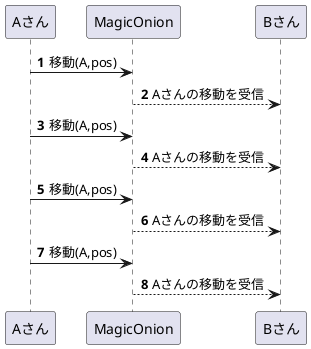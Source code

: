 @startuml
'https://plantuml.com/sequence-diagram

autonumber
Aさん -> MagicOnion: 移動(A,pos)
MagicOnion --> Bさん: Aさんの移動を受信
Aさん -> MagicOnion: 移動(A,pos)
MagicOnion --> Bさん: Aさんの移動を受信
Aさん -> MagicOnion: 移動(A,pos)
MagicOnion --> Bさん: Aさんの移動を受信
Aさん -> MagicOnion: 移動(A,pos)
MagicOnion --> Bさん: Aさんの移動を受信

@enduml